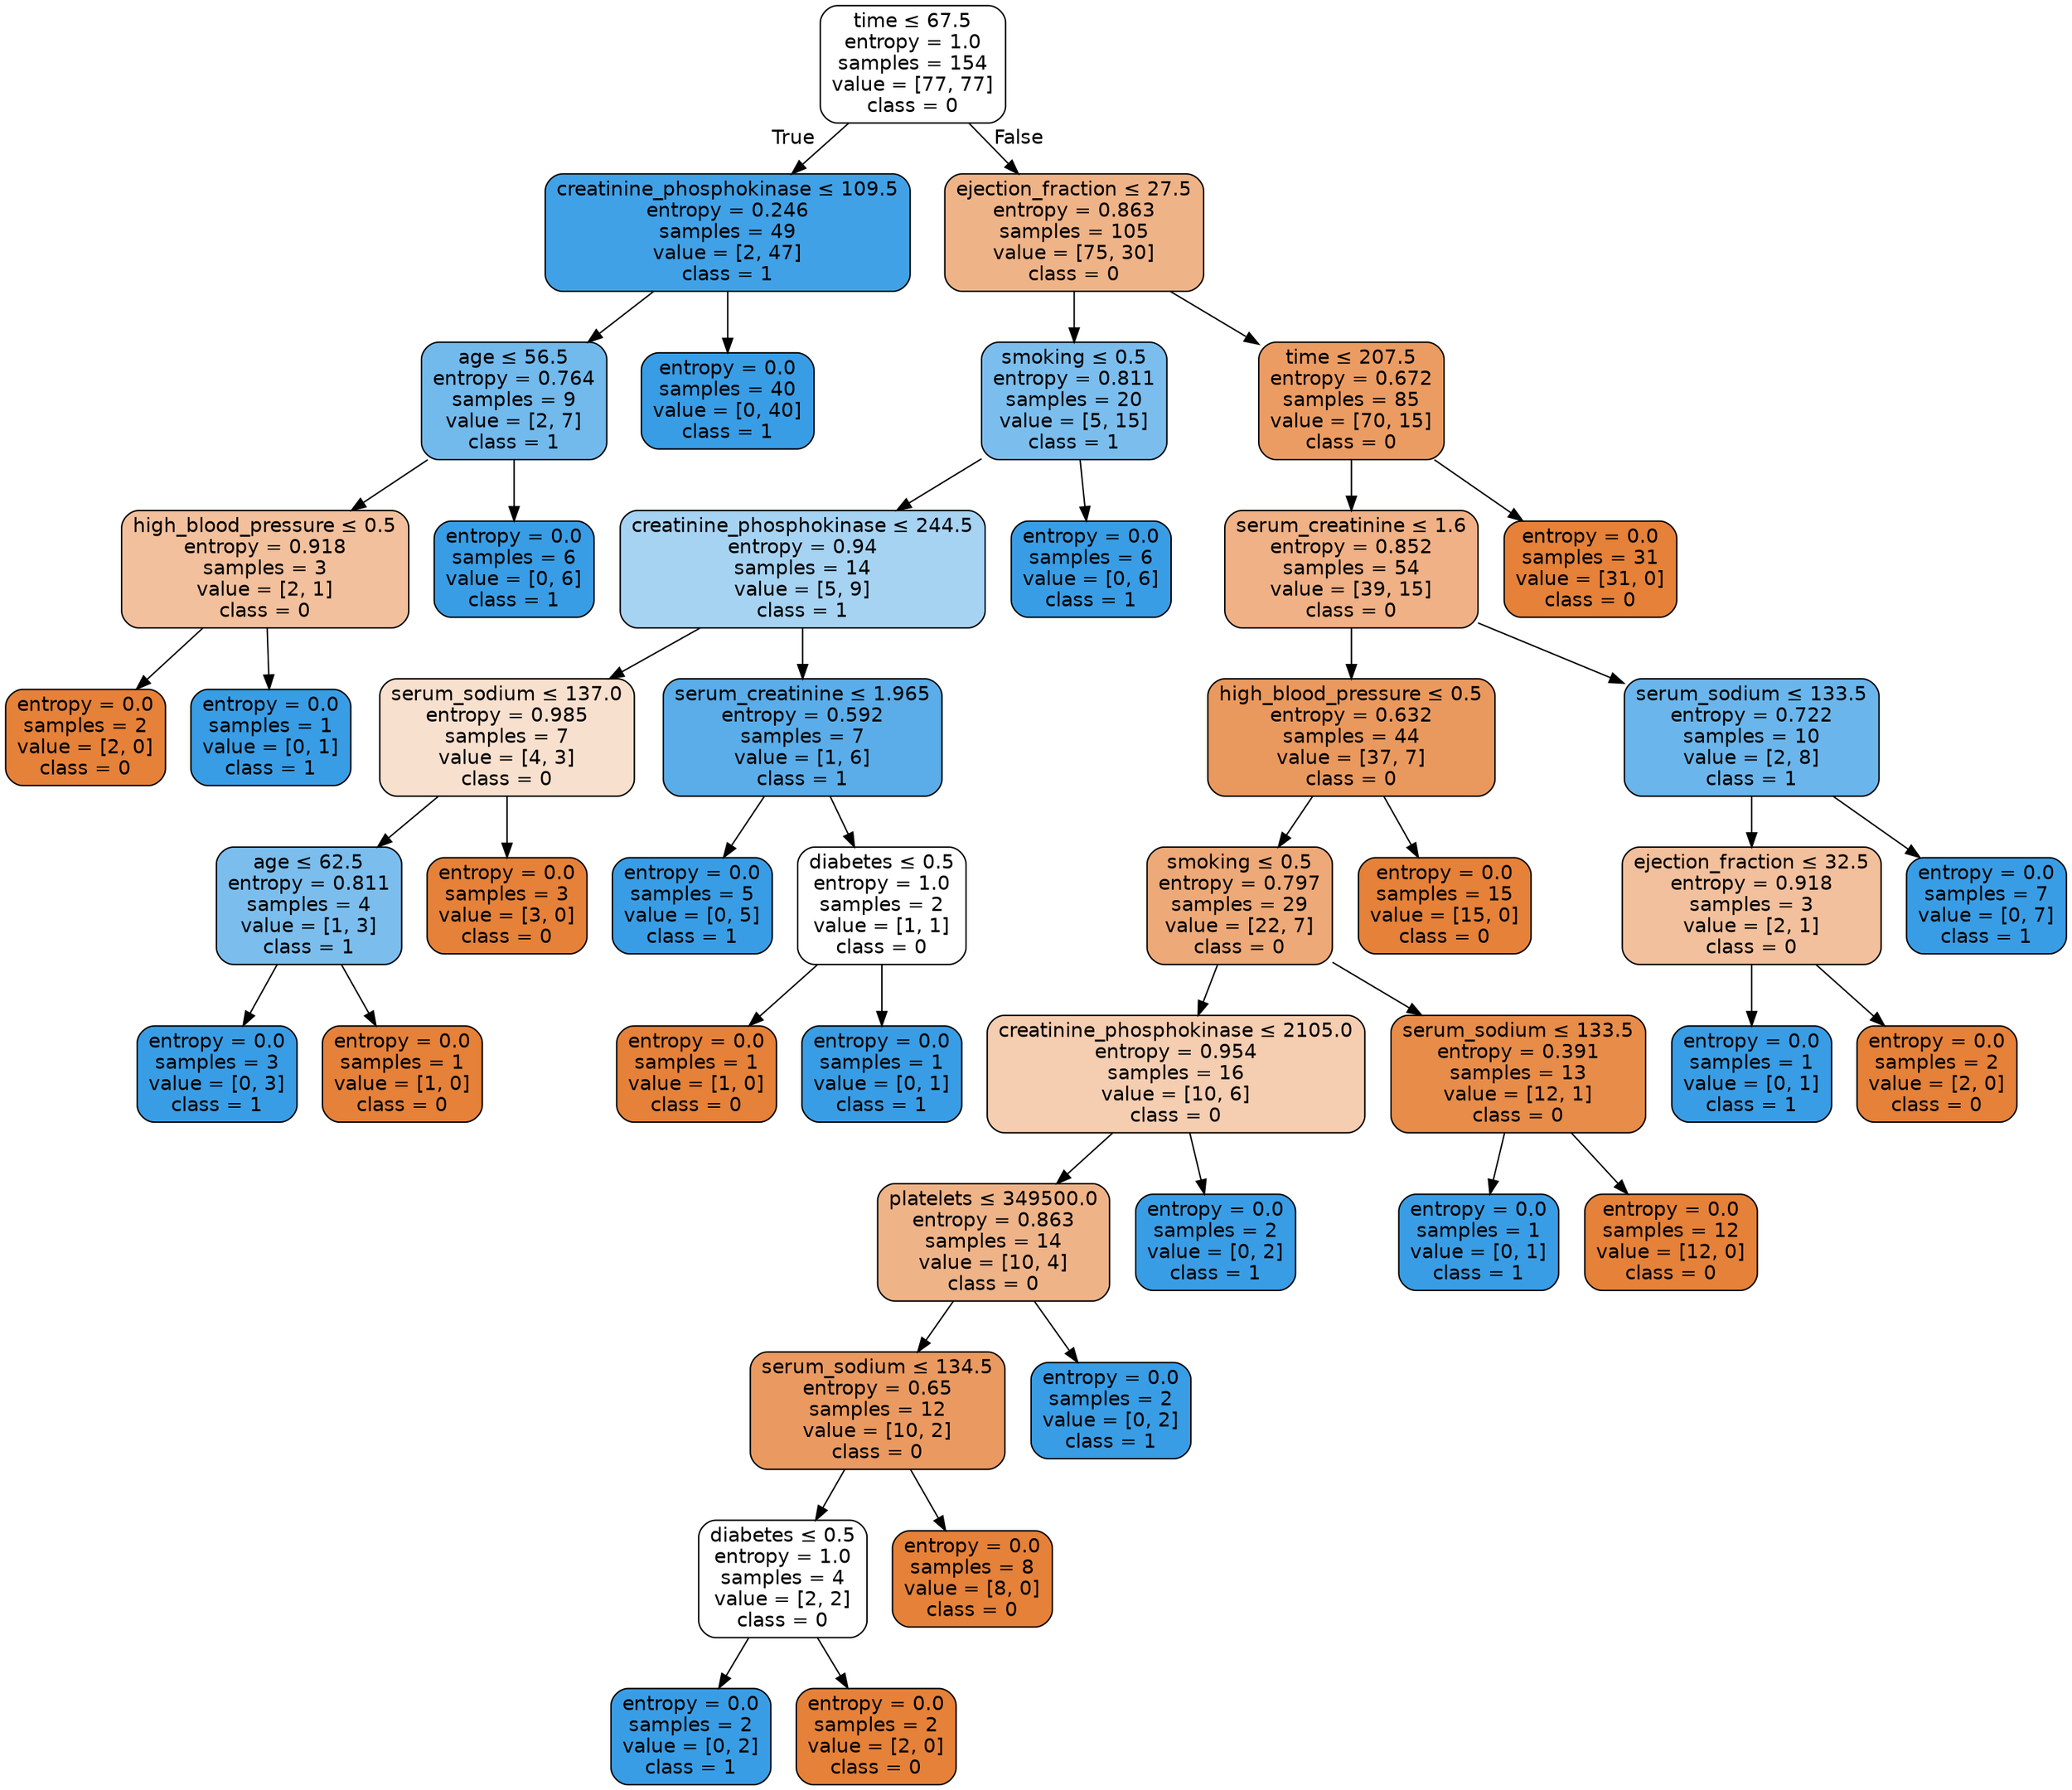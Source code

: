 digraph Tree {
node [shape=box, style="filled, rounded", color="black", fontname=helvetica] ;
edge [fontname=helvetica] ;
0 [label=<time &le; 67.5<br/>entropy = 1.0<br/>samples = 154<br/>value = [77, 77]<br/>class = 0>, fillcolor="#ffffff"] ;
1 [label=<creatinine_phosphokinase &le; 109.5<br/>entropy = 0.246<br/>samples = 49<br/>value = [2, 47]<br/>class = 1>, fillcolor="#41a1e6"] ;
0 -> 1 [labeldistance=2.5, labelangle=45, headlabel="True"] ;
2 [label=<age &le; 56.5<br/>entropy = 0.764<br/>samples = 9<br/>value = [2, 7]<br/>class = 1>, fillcolor="#72b9ec"] ;
1 -> 2 ;
3 [label=<high_blood_pressure &le; 0.5<br/>entropy = 0.918<br/>samples = 3<br/>value = [2, 1]<br/>class = 0>, fillcolor="#f2c09c"] ;
2 -> 3 ;
4 [label=<entropy = 0.0<br/>samples = 2<br/>value = [2, 0]<br/>class = 0>, fillcolor="#e58139"] ;
3 -> 4 ;
5 [label=<entropy = 0.0<br/>samples = 1<br/>value = [0, 1]<br/>class = 1>, fillcolor="#399de5"] ;
3 -> 5 ;
6 [label=<entropy = 0.0<br/>samples = 6<br/>value = [0, 6]<br/>class = 1>, fillcolor="#399de5"] ;
2 -> 6 ;
7 [label=<entropy = 0.0<br/>samples = 40<br/>value = [0, 40]<br/>class = 1>, fillcolor="#399de5"] ;
1 -> 7 ;
8 [label=<ejection_fraction &le; 27.5<br/>entropy = 0.863<br/>samples = 105<br/>value = [75, 30]<br/>class = 0>, fillcolor="#efb388"] ;
0 -> 8 [labeldistance=2.5, labelangle=-45, headlabel="False"] ;
9 [label=<smoking &le; 0.5<br/>entropy = 0.811<br/>samples = 20<br/>value = [5, 15]<br/>class = 1>, fillcolor="#7bbeee"] ;
8 -> 9 ;
10 [label=<creatinine_phosphokinase &le; 244.5<br/>entropy = 0.94<br/>samples = 14<br/>value = [5, 9]<br/>class = 1>, fillcolor="#a7d3f3"] ;
9 -> 10 ;
11 [label=<serum_sodium &le; 137.0<br/>entropy = 0.985<br/>samples = 7<br/>value = [4, 3]<br/>class = 0>, fillcolor="#f8e0ce"] ;
10 -> 11 ;
12 [label=<age &le; 62.5<br/>entropy = 0.811<br/>samples = 4<br/>value = [1, 3]<br/>class = 1>, fillcolor="#7bbeee"] ;
11 -> 12 ;
13 [label=<entropy = 0.0<br/>samples = 3<br/>value = [0, 3]<br/>class = 1>, fillcolor="#399de5"] ;
12 -> 13 ;
14 [label=<entropy = 0.0<br/>samples = 1<br/>value = [1, 0]<br/>class = 0>, fillcolor="#e58139"] ;
12 -> 14 ;
15 [label=<entropy = 0.0<br/>samples = 3<br/>value = [3, 0]<br/>class = 0>, fillcolor="#e58139"] ;
11 -> 15 ;
16 [label=<serum_creatinine &le; 1.965<br/>entropy = 0.592<br/>samples = 7<br/>value = [1, 6]<br/>class = 1>, fillcolor="#5aade9"] ;
10 -> 16 ;
17 [label=<entropy = 0.0<br/>samples = 5<br/>value = [0, 5]<br/>class = 1>, fillcolor="#399de5"] ;
16 -> 17 ;
18 [label=<diabetes &le; 0.5<br/>entropy = 1.0<br/>samples = 2<br/>value = [1, 1]<br/>class = 0>, fillcolor="#ffffff"] ;
16 -> 18 ;
19 [label=<entropy = 0.0<br/>samples = 1<br/>value = [1, 0]<br/>class = 0>, fillcolor="#e58139"] ;
18 -> 19 ;
20 [label=<entropy = 0.0<br/>samples = 1<br/>value = [0, 1]<br/>class = 1>, fillcolor="#399de5"] ;
18 -> 20 ;
21 [label=<entropy = 0.0<br/>samples = 6<br/>value = [0, 6]<br/>class = 1>, fillcolor="#399de5"] ;
9 -> 21 ;
22 [label=<time &le; 207.5<br/>entropy = 0.672<br/>samples = 85<br/>value = [70, 15]<br/>class = 0>, fillcolor="#eb9c63"] ;
8 -> 22 ;
23 [label=<serum_creatinine &le; 1.6<br/>entropy = 0.852<br/>samples = 54<br/>value = [39, 15]<br/>class = 0>, fillcolor="#efb185"] ;
22 -> 23 ;
24 [label=<high_blood_pressure &le; 0.5<br/>entropy = 0.632<br/>samples = 44<br/>value = [37, 7]<br/>class = 0>, fillcolor="#ea995e"] ;
23 -> 24 ;
25 [label=<smoking &le; 0.5<br/>entropy = 0.797<br/>samples = 29<br/>value = [22, 7]<br/>class = 0>, fillcolor="#eda978"] ;
24 -> 25 ;
26 [label=<creatinine_phosphokinase &le; 2105.0<br/>entropy = 0.954<br/>samples = 16<br/>value = [10, 6]<br/>class = 0>, fillcolor="#f5cdb0"] ;
25 -> 26 ;
27 [label=<platelets &le; 349500.0<br/>entropy = 0.863<br/>samples = 14<br/>value = [10, 4]<br/>class = 0>, fillcolor="#efb388"] ;
26 -> 27 ;
28 [label=<serum_sodium &le; 134.5<br/>entropy = 0.65<br/>samples = 12<br/>value = [10, 2]<br/>class = 0>, fillcolor="#ea9a61"] ;
27 -> 28 ;
29 [label=<diabetes &le; 0.5<br/>entropy = 1.0<br/>samples = 4<br/>value = [2, 2]<br/>class = 0>, fillcolor="#ffffff"] ;
28 -> 29 ;
30 [label=<entropy = 0.0<br/>samples = 2<br/>value = [0, 2]<br/>class = 1>, fillcolor="#399de5"] ;
29 -> 30 ;
31 [label=<entropy = 0.0<br/>samples = 2<br/>value = [2, 0]<br/>class = 0>, fillcolor="#e58139"] ;
29 -> 31 ;
32 [label=<entropy = 0.0<br/>samples = 8<br/>value = [8, 0]<br/>class = 0>, fillcolor="#e58139"] ;
28 -> 32 ;
33 [label=<entropy = 0.0<br/>samples = 2<br/>value = [0, 2]<br/>class = 1>, fillcolor="#399de5"] ;
27 -> 33 ;
34 [label=<entropy = 0.0<br/>samples = 2<br/>value = [0, 2]<br/>class = 1>, fillcolor="#399de5"] ;
26 -> 34 ;
35 [label=<serum_sodium &le; 133.5<br/>entropy = 0.391<br/>samples = 13<br/>value = [12, 1]<br/>class = 0>, fillcolor="#e78c49"] ;
25 -> 35 ;
36 [label=<entropy = 0.0<br/>samples = 1<br/>value = [0, 1]<br/>class = 1>, fillcolor="#399de5"] ;
35 -> 36 ;
37 [label=<entropy = 0.0<br/>samples = 12<br/>value = [12, 0]<br/>class = 0>, fillcolor="#e58139"] ;
35 -> 37 ;
38 [label=<entropy = 0.0<br/>samples = 15<br/>value = [15, 0]<br/>class = 0>, fillcolor="#e58139"] ;
24 -> 38 ;
39 [label=<serum_sodium &le; 133.5<br/>entropy = 0.722<br/>samples = 10<br/>value = [2, 8]<br/>class = 1>, fillcolor="#6ab6ec"] ;
23 -> 39 ;
40 [label=<ejection_fraction &le; 32.5<br/>entropy = 0.918<br/>samples = 3<br/>value = [2, 1]<br/>class = 0>, fillcolor="#f2c09c"] ;
39 -> 40 ;
41 [label=<entropy = 0.0<br/>samples = 1<br/>value = [0, 1]<br/>class = 1>, fillcolor="#399de5"] ;
40 -> 41 ;
42 [label=<entropy = 0.0<br/>samples = 2<br/>value = [2, 0]<br/>class = 0>, fillcolor="#e58139"] ;
40 -> 42 ;
43 [label=<entropy = 0.0<br/>samples = 7<br/>value = [0, 7]<br/>class = 1>, fillcolor="#399de5"] ;
39 -> 43 ;
44 [label=<entropy = 0.0<br/>samples = 31<br/>value = [31, 0]<br/>class = 0>, fillcolor="#e58139"] ;
22 -> 44 ;
}